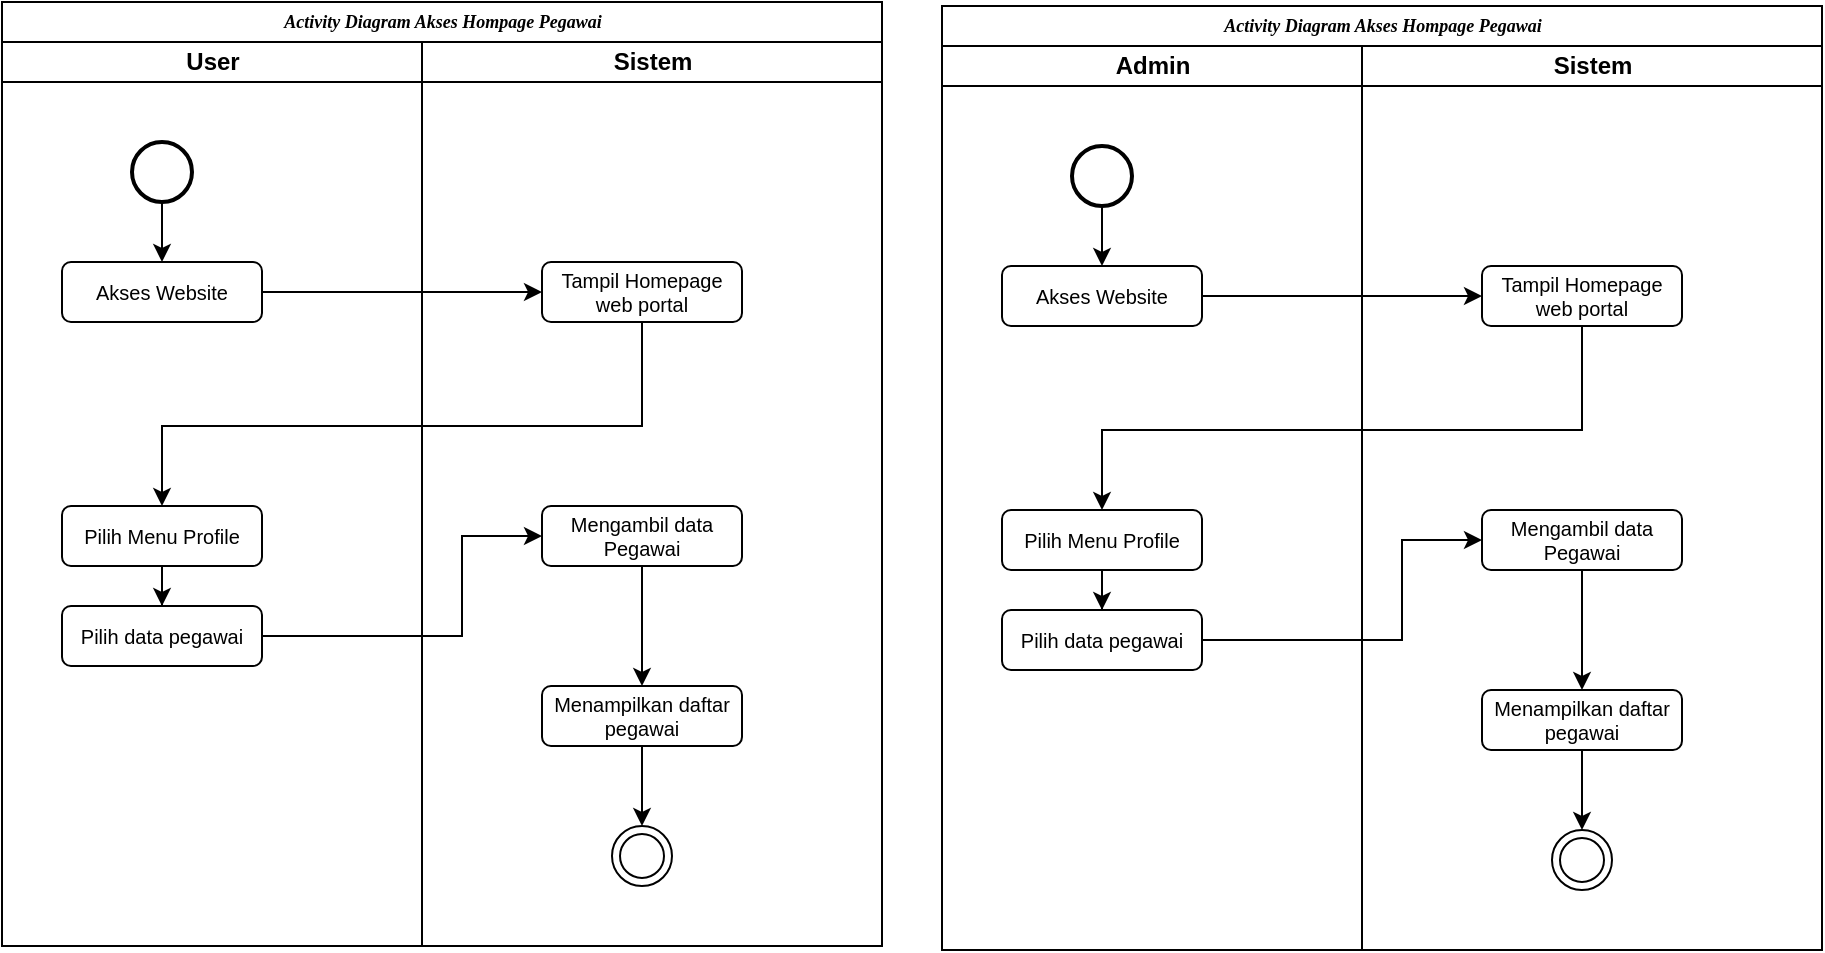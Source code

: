 <mxfile version="24.8.4">
  <diagram name="Halaman-1" id="tOsAa58flxY_EMwdw_JU">
    <mxGraphModel dx="1178" dy="545" grid="1" gridSize="10" guides="1" tooltips="1" connect="1" arrows="1" fold="1" page="1" pageScale="1" pageWidth="1100" pageHeight="850" math="0" shadow="0">
      <root>
        <mxCell id="0" />
        <mxCell id="1" parent="0" />
        <mxCell id="8J3x1U9TrHDp-f-B6_xc-1" value="&lt;font style=&quot;font-size: 9px;&quot;&gt;&lt;b style=&quot;mso-bidi-font-weight:normal&quot;&gt;&lt;i style=&quot;mso-bidi-font-style:normal&quot;&gt;&lt;span style=&quot;font-family: &amp;quot;Times New Roman&amp;quot;, serif;&quot;&gt;Activity Diagram Akses Hompage Pegawai&lt;/span&gt;&lt;/i&gt;&lt;br&gt;&lt;/b&gt;&lt;/font&gt;" style="swimlane;html=1;childLayout=stackLayout;startSize=20;rounded=0;shadow=0;labelBackgroundColor=none;strokeWidth=1;fontFamily=Verdana;fontSize=8;align=center;" vertex="1" parent="1">
          <mxGeometry x="50" y="78" width="440" height="472" as="geometry" />
        </mxCell>
        <mxCell id="8J3x1U9TrHDp-f-B6_xc-2" value="User" style="swimlane;html=1;startSize=20;" vertex="1" parent="8J3x1U9TrHDp-f-B6_xc-1">
          <mxGeometry y="20" width="210" height="452" as="geometry" />
        </mxCell>
        <mxCell id="8J3x1U9TrHDp-f-B6_xc-3" style="edgeStyle=orthogonalEdgeStyle;rounded=0;orthogonalLoop=1;jettySize=auto;html=1;entryX=0.5;entryY=0;entryDx=0;entryDy=0;" edge="1" parent="8J3x1U9TrHDp-f-B6_xc-2" source="8J3x1U9TrHDp-f-B6_xc-4" target="8J3x1U9TrHDp-f-B6_xc-5">
          <mxGeometry relative="1" as="geometry" />
        </mxCell>
        <mxCell id="8J3x1U9TrHDp-f-B6_xc-4" value="" style="strokeWidth=2;html=1;shape=mxgraph.flowchart.start_2;whiteSpace=wrap;" vertex="1" parent="8J3x1U9TrHDp-f-B6_xc-2">
          <mxGeometry x="65" y="50" width="30" height="30" as="geometry" />
        </mxCell>
        <mxCell id="8J3x1U9TrHDp-f-B6_xc-5" value="Akses Website" style="rounded=1;whiteSpace=wrap;html=1;fontSize=10;" vertex="1" parent="8J3x1U9TrHDp-f-B6_xc-2">
          <mxGeometry x="30" y="110" width="100" height="30" as="geometry" />
        </mxCell>
        <mxCell id="8J3x1U9TrHDp-f-B6_xc-34" style="edgeStyle=orthogonalEdgeStyle;rounded=0;orthogonalLoop=1;jettySize=auto;html=1;entryX=0.5;entryY=0;entryDx=0;entryDy=0;" edge="1" parent="8J3x1U9TrHDp-f-B6_xc-2" source="8J3x1U9TrHDp-f-B6_xc-6" target="8J3x1U9TrHDp-f-B6_xc-33">
          <mxGeometry relative="1" as="geometry" />
        </mxCell>
        <mxCell id="8J3x1U9TrHDp-f-B6_xc-6" value="Pilih Menu Profile" style="rounded=1;whiteSpace=wrap;html=1;fontSize=10;" vertex="1" parent="8J3x1U9TrHDp-f-B6_xc-2">
          <mxGeometry x="30" y="232" width="100" height="30" as="geometry" />
        </mxCell>
        <mxCell id="8J3x1U9TrHDp-f-B6_xc-7" value="&lt;div&gt;Tampil Homepage&lt;/div&gt;&lt;div&gt;web portal&lt;br&gt;&lt;/div&gt;" style="rounded=1;whiteSpace=wrap;html=1;fontSize=10;" vertex="1" parent="8J3x1U9TrHDp-f-B6_xc-2">
          <mxGeometry x="270" y="110" width="100" height="30" as="geometry" />
        </mxCell>
        <mxCell id="8J3x1U9TrHDp-f-B6_xc-8" style="edgeStyle=orthogonalEdgeStyle;rounded=0;orthogonalLoop=1;jettySize=auto;html=1;entryX=0.5;entryY=0;entryDx=0;entryDy=0;" edge="1" parent="8J3x1U9TrHDp-f-B6_xc-2" source="8J3x1U9TrHDp-f-B6_xc-9" target="8J3x1U9TrHDp-f-B6_xc-11">
          <mxGeometry relative="1" as="geometry" />
        </mxCell>
        <mxCell id="8J3x1U9TrHDp-f-B6_xc-9" value="Mengambil data Pegawai" style="rounded=1;whiteSpace=wrap;html=1;fontSize=10;" vertex="1" parent="8J3x1U9TrHDp-f-B6_xc-2">
          <mxGeometry x="270" y="232" width="100" height="30" as="geometry" />
        </mxCell>
        <mxCell id="8J3x1U9TrHDp-f-B6_xc-10" style="edgeStyle=orthogonalEdgeStyle;rounded=0;orthogonalLoop=1;jettySize=auto;html=1;entryX=0.5;entryY=0;entryDx=0;entryDy=0;" edge="1" parent="8J3x1U9TrHDp-f-B6_xc-2" source="8J3x1U9TrHDp-f-B6_xc-11" target="8J3x1U9TrHDp-f-B6_xc-12">
          <mxGeometry relative="1" as="geometry" />
        </mxCell>
        <mxCell id="8J3x1U9TrHDp-f-B6_xc-11" value="Menampilkan daftar pegawai" style="rounded=1;whiteSpace=wrap;html=1;fontSize=10;" vertex="1" parent="8J3x1U9TrHDp-f-B6_xc-2">
          <mxGeometry x="270" y="322" width="100" height="30" as="geometry" />
        </mxCell>
        <mxCell id="8J3x1U9TrHDp-f-B6_xc-12" value="" style="ellipse;shape=doubleEllipse;html=1;dashed=0;whiteSpace=wrap;aspect=fixed;" vertex="1" parent="8J3x1U9TrHDp-f-B6_xc-2">
          <mxGeometry x="305" y="392" width="30" height="30" as="geometry" />
        </mxCell>
        <mxCell id="8J3x1U9TrHDp-f-B6_xc-13" style="edgeStyle=orthogonalEdgeStyle;rounded=0;orthogonalLoop=1;jettySize=auto;html=1;entryX=0;entryY=0.5;entryDx=0;entryDy=0;" edge="1" parent="8J3x1U9TrHDp-f-B6_xc-2" source="8J3x1U9TrHDp-f-B6_xc-5" target="8J3x1U9TrHDp-f-B6_xc-7">
          <mxGeometry relative="1" as="geometry" />
        </mxCell>
        <mxCell id="8J3x1U9TrHDp-f-B6_xc-14" style="edgeStyle=orthogonalEdgeStyle;rounded=0;orthogonalLoop=1;jettySize=auto;html=1;" edge="1" parent="8J3x1U9TrHDp-f-B6_xc-2" source="8J3x1U9TrHDp-f-B6_xc-7" target="8J3x1U9TrHDp-f-B6_xc-6">
          <mxGeometry relative="1" as="geometry">
            <Array as="points">
              <mxPoint x="320" y="192" />
              <mxPoint x="80" y="192" />
            </Array>
          </mxGeometry>
        </mxCell>
        <mxCell id="8J3x1U9TrHDp-f-B6_xc-15" style="edgeStyle=orthogonalEdgeStyle;rounded=0;orthogonalLoop=1;jettySize=auto;html=1;entryX=0;entryY=0.5;entryDx=0;entryDy=0;exitX=1;exitY=0.5;exitDx=0;exitDy=0;" edge="1" parent="8J3x1U9TrHDp-f-B6_xc-2" source="8J3x1U9TrHDp-f-B6_xc-33" target="8J3x1U9TrHDp-f-B6_xc-9">
          <mxGeometry relative="1" as="geometry">
            <Array as="points">
              <mxPoint x="230" y="297" />
              <mxPoint x="230" y="247" />
            </Array>
          </mxGeometry>
        </mxCell>
        <mxCell id="8J3x1U9TrHDp-f-B6_xc-33" value="Pilih data pegawai" style="rounded=1;whiteSpace=wrap;html=1;fontSize=10;" vertex="1" parent="8J3x1U9TrHDp-f-B6_xc-2">
          <mxGeometry x="30" y="282" width="100" height="30" as="geometry" />
        </mxCell>
        <mxCell id="8J3x1U9TrHDp-f-B6_xc-16" value="Sistem" style="swimlane;html=1;startSize=20;" vertex="1" parent="8J3x1U9TrHDp-f-B6_xc-1">
          <mxGeometry x="210" y="20" width="230" height="452" as="geometry" />
        </mxCell>
        <mxCell id="8J3x1U9TrHDp-f-B6_xc-54" value="&lt;font style=&quot;font-size: 9px;&quot;&gt;&lt;b style=&quot;mso-bidi-font-weight:normal&quot;&gt;&lt;i style=&quot;mso-bidi-font-style:normal&quot;&gt;&lt;span style=&quot;font-family: &amp;quot;Times New Roman&amp;quot;, serif;&quot;&gt;Activity Diagram Akses Hompage Pegawai&lt;/span&gt;&lt;/i&gt;&lt;br&gt;&lt;/b&gt;&lt;/font&gt;" style="swimlane;html=1;childLayout=stackLayout;startSize=20;rounded=0;shadow=0;labelBackgroundColor=none;strokeWidth=1;fontFamily=Verdana;fontSize=8;align=center;" vertex="1" parent="1">
          <mxGeometry x="520" y="80" width="440" height="472" as="geometry" />
        </mxCell>
        <mxCell id="8J3x1U9TrHDp-f-B6_xc-55" value="Admin" style="swimlane;html=1;startSize=20;" vertex="1" parent="8J3x1U9TrHDp-f-B6_xc-54">
          <mxGeometry y="20" width="210" height="452" as="geometry" />
        </mxCell>
        <mxCell id="8J3x1U9TrHDp-f-B6_xc-56" style="edgeStyle=orthogonalEdgeStyle;rounded=0;orthogonalLoop=1;jettySize=auto;html=1;entryX=0.5;entryY=0;entryDx=0;entryDy=0;" edge="1" parent="8J3x1U9TrHDp-f-B6_xc-55" source="8J3x1U9TrHDp-f-B6_xc-57" target="8J3x1U9TrHDp-f-B6_xc-58">
          <mxGeometry relative="1" as="geometry" />
        </mxCell>
        <mxCell id="8J3x1U9TrHDp-f-B6_xc-57" value="" style="strokeWidth=2;html=1;shape=mxgraph.flowchart.start_2;whiteSpace=wrap;" vertex="1" parent="8J3x1U9TrHDp-f-B6_xc-55">
          <mxGeometry x="65" y="50" width="30" height="30" as="geometry" />
        </mxCell>
        <mxCell id="8J3x1U9TrHDp-f-B6_xc-58" value="Akses Website" style="rounded=1;whiteSpace=wrap;html=1;fontSize=10;" vertex="1" parent="8J3x1U9TrHDp-f-B6_xc-55">
          <mxGeometry x="30" y="110" width="100" height="30" as="geometry" />
        </mxCell>
        <mxCell id="8J3x1U9TrHDp-f-B6_xc-59" style="edgeStyle=orthogonalEdgeStyle;rounded=0;orthogonalLoop=1;jettySize=auto;html=1;entryX=0.5;entryY=0;entryDx=0;entryDy=0;" edge="1" parent="8J3x1U9TrHDp-f-B6_xc-55" source="8J3x1U9TrHDp-f-B6_xc-60" target="8J3x1U9TrHDp-f-B6_xc-70">
          <mxGeometry relative="1" as="geometry" />
        </mxCell>
        <mxCell id="8J3x1U9TrHDp-f-B6_xc-60" value="Pilih Menu Profile" style="rounded=1;whiteSpace=wrap;html=1;fontSize=10;" vertex="1" parent="8J3x1U9TrHDp-f-B6_xc-55">
          <mxGeometry x="30" y="232" width="100" height="30" as="geometry" />
        </mxCell>
        <mxCell id="8J3x1U9TrHDp-f-B6_xc-61" value="&lt;div&gt;Tampil Homepage&lt;/div&gt;&lt;div&gt;web portal&lt;br&gt;&lt;/div&gt;" style="rounded=1;whiteSpace=wrap;html=1;fontSize=10;" vertex="1" parent="8J3x1U9TrHDp-f-B6_xc-55">
          <mxGeometry x="270" y="110" width="100" height="30" as="geometry" />
        </mxCell>
        <mxCell id="8J3x1U9TrHDp-f-B6_xc-62" style="edgeStyle=orthogonalEdgeStyle;rounded=0;orthogonalLoop=1;jettySize=auto;html=1;entryX=0.5;entryY=0;entryDx=0;entryDy=0;" edge="1" parent="8J3x1U9TrHDp-f-B6_xc-55" source="8J3x1U9TrHDp-f-B6_xc-63" target="8J3x1U9TrHDp-f-B6_xc-65">
          <mxGeometry relative="1" as="geometry" />
        </mxCell>
        <mxCell id="8J3x1U9TrHDp-f-B6_xc-63" value="Mengambil data Pegawai" style="rounded=1;whiteSpace=wrap;html=1;fontSize=10;" vertex="1" parent="8J3x1U9TrHDp-f-B6_xc-55">
          <mxGeometry x="270" y="232" width="100" height="30" as="geometry" />
        </mxCell>
        <mxCell id="8J3x1U9TrHDp-f-B6_xc-64" style="edgeStyle=orthogonalEdgeStyle;rounded=0;orthogonalLoop=1;jettySize=auto;html=1;entryX=0.5;entryY=0;entryDx=0;entryDy=0;" edge="1" parent="8J3x1U9TrHDp-f-B6_xc-55" source="8J3x1U9TrHDp-f-B6_xc-65" target="8J3x1U9TrHDp-f-B6_xc-66">
          <mxGeometry relative="1" as="geometry" />
        </mxCell>
        <mxCell id="8J3x1U9TrHDp-f-B6_xc-65" value="Menampilkan daftar pegawai" style="rounded=1;whiteSpace=wrap;html=1;fontSize=10;" vertex="1" parent="8J3x1U9TrHDp-f-B6_xc-55">
          <mxGeometry x="270" y="322" width="100" height="30" as="geometry" />
        </mxCell>
        <mxCell id="8J3x1U9TrHDp-f-B6_xc-66" value="" style="ellipse;shape=doubleEllipse;html=1;dashed=0;whiteSpace=wrap;aspect=fixed;" vertex="1" parent="8J3x1U9TrHDp-f-B6_xc-55">
          <mxGeometry x="305" y="392" width="30" height="30" as="geometry" />
        </mxCell>
        <mxCell id="8J3x1U9TrHDp-f-B6_xc-67" style="edgeStyle=orthogonalEdgeStyle;rounded=0;orthogonalLoop=1;jettySize=auto;html=1;entryX=0;entryY=0.5;entryDx=0;entryDy=0;" edge="1" parent="8J3x1U9TrHDp-f-B6_xc-55" source="8J3x1U9TrHDp-f-B6_xc-58" target="8J3x1U9TrHDp-f-B6_xc-61">
          <mxGeometry relative="1" as="geometry" />
        </mxCell>
        <mxCell id="8J3x1U9TrHDp-f-B6_xc-68" style="edgeStyle=orthogonalEdgeStyle;rounded=0;orthogonalLoop=1;jettySize=auto;html=1;" edge="1" parent="8J3x1U9TrHDp-f-B6_xc-55" source="8J3x1U9TrHDp-f-B6_xc-61" target="8J3x1U9TrHDp-f-B6_xc-60">
          <mxGeometry relative="1" as="geometry">
            <Array as="points">
              <mxPoint x="320" y="192" />
              <mxPoint x="80" y="192" />
            </Array>
          </mxGeometry>
        </mxCell>
        <mxCell id="8J3x1U9TrHDp-f-B6_xc-69" style="edgeStyle=orthogonalEdgeStyle;rounded=0;orthogonalLoop=1;jettySize=auto;html=1;entryX=0;entryY=0.5;entryDx=0;entryDy=0;exitX=1;exitY=0.5;exitDx=0;exitDy=0;" edge="1" parent="8J3x1U9TrHDp-f-B6_xc-55" source="8J3x1U9TrHDp-f-B6_xc-70" target="8J3x1U9TrHDp-f-B6_xc-63">
          <mxGeometry relative="1" as="geometry">
            <Array as="points">
              <mxPoint x="230" y="297" />
              <mxPoint x="230" y="247" />
            </Array>
          </mxGeometry>
        </mxCell>
        <mxCell id="8J3x1U9TrHDp-f-B6_xc-70" value="Pilih data pegawai" style="rounded=1;whiteSpace=wrap;html=1;fontSize=10;" vertex="1" parent="8J3x1U9TrHDp-f-B6_xc-55">
          <mxGeometry x="30" y="282" width="100" height="30" as="geometry" />
        </mxCell>
        <mxCell id="8J3x1U9TrHDp-f-B6_xc-71" value="Sistem" style="swimlane;html=1;startSize=20;" vertex="1" parent="8J3x1U9TrHDp-f-B6_xc-54">
          <mxGeometry x="210" y="20" width="230" height="452" as="geometry" />
        </mxCell>
      </root>
    </mxGraphModel>
  </diagram>
</mxfile>
